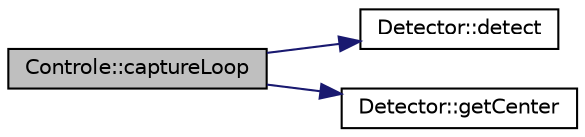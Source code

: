 digraph "Controle::captureLoop"
{
  edge [fontname="Helvetica",fontsize="10",labelfontname="Helvetica",labelfontsize="10"];
  node [fontname="Helvetica",fontsize="10",shape=record];
  rankdir="LR";
  Node9 [label="Controle::captureLoop",height=0.2,width=0.4,color="black", fillcolor="grey75", style="filled", fontcolor="black"];
  Node9 -> Node10 [color="midnightblue",fontsize="10",style="solid",fontname="Helvetica"];
  Node10 [label="Detector::detect",height=0.2,width=0.4,color="black", fillcolor="white", style="filled",URL="$class_detector.html#ad0bf9eb53af7fa53c1a3499edd57a42b"];
  Node9 -> Node11 [color="midnightblue",fontsize="10",style="solid",fontname="Helvetica"];
  Node11 [label="Detector::getCenter",height=0.2,width=0.4,color="black", fillcolor="white", style="filled",URL="$class_detector.html#a3d6d9efc5d7a2c985fff8342636f740d"];
}
